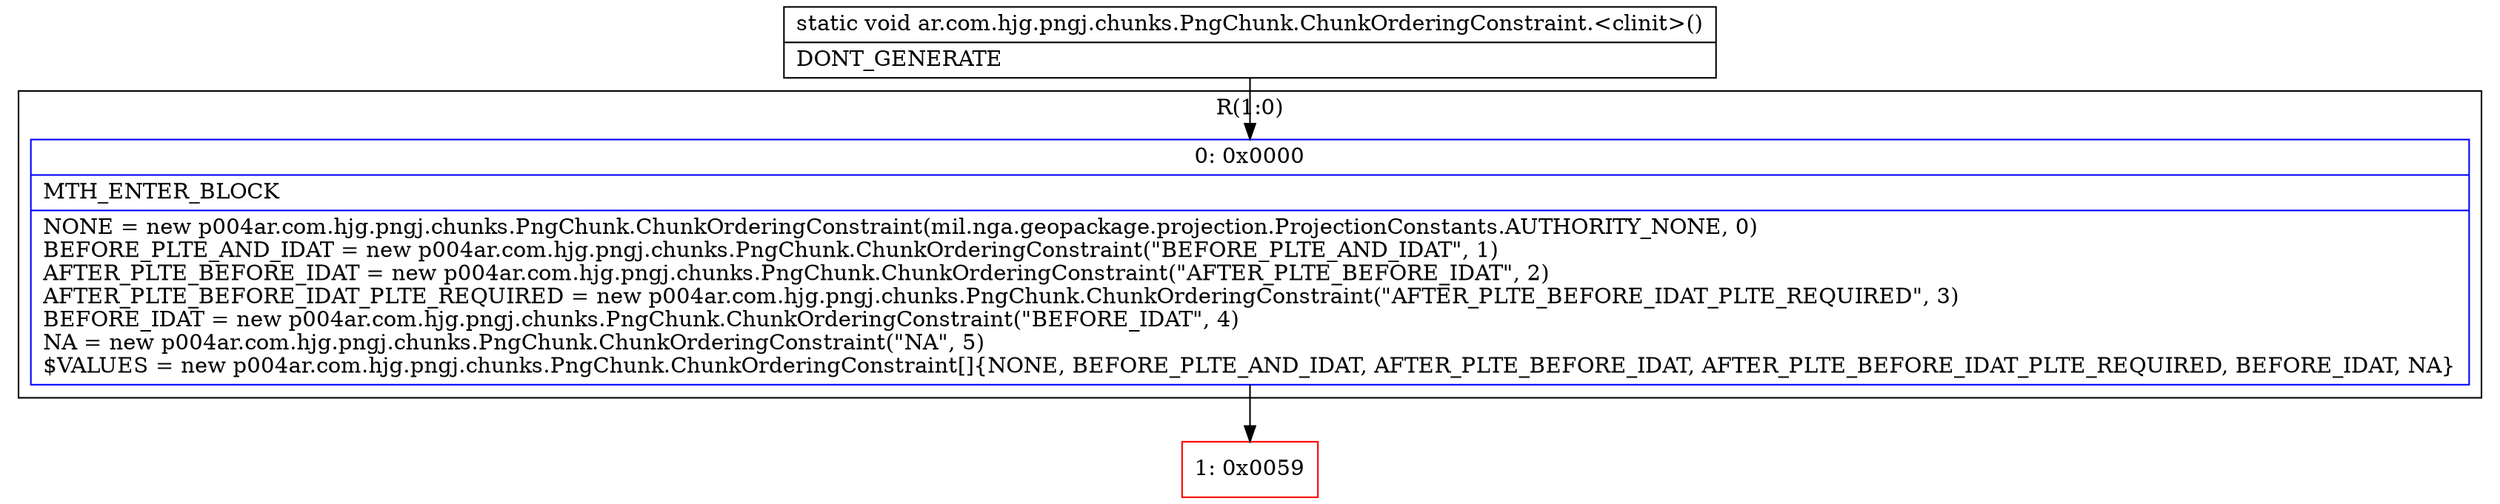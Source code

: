 digraph "CFG forar.com.hjg.pngj.chunks.PngChunk.ChunkOrderingConstraint.\<clinit\>()V" {
subgraph cluster_Region_1110307576 {
label = "R(1:0)";
node [shape=record,color=blue];
Node_0 [shape=record,label="{0\:\ 0x0000|MTH_ENTER_BLOCK\l|NONE = new p004ar.com.hjg.pngj.chunks.PngChunk.ChunkOrderingConstraint(mil.nga.geopackage.projection.ProjectionConstants.AUTHORITY_NONE, 0)\lBEFORE_PLTE_AND_IDAT = new p004ar.com.hjg.pngj.chunks.PngChunk.ChunkOrderingConstraint(\"BEFORE_PLTE_AND_IDAT\", 1)\lAFTER_PLTE_BEFORE_IDAT = new p004ar.com.hjg.pngj.chunks.PngChunk.ChunkOrderingConstraint(\"AFTER_PLTE_BEFORE_IDAT\", 2)\lAFTER_PLTE_BEFORE_IDAT_PLTE_REQUIRED = new p004ar.com.hjg.pngj.chunks.PngChunk.ChunkOrderingConstraint(\"AFTER_PLTE_BEFORE_IDAT_PLTE_REQUIRED\", 3)\lBEFORE_IDAT = new p004ar.com.hjg.pngj.chunks.PngChunk.ChunkOrderingConstraint(\"BEFORE_IDAT\", 4)\lNA = new p004ar.com.hjg.pngj.chunks.PngChunk.ChunkOrderingConstraint(\"NA\", 5)\l$VALUES = new p004ar.com.hjg.pngj.chunks.PngChunk.ChunkOrderingConstraint[]\{NONE, BEFORE_PLTE_AND_IDAT, AFTER_PLTE_BEFORE_IDAT, AFTER_PLTE_BEFORE_IDAT_PLTE_REQUIRED, BEFORE_IDAT, NA\}\l}"];
}
Node_1 [shape=record,color=red,label="{1\:\ 0x0059}"];
MethodNode[shape=record,label="{static void ar.com.hjg.pngj.chunks.PngChunk.ChunkOrderingConstraint.\<clinit\>()  | DONT_GENERATE\l}"];
MethodNode -> Node_0;
Node_0 -> Node_1;
}

